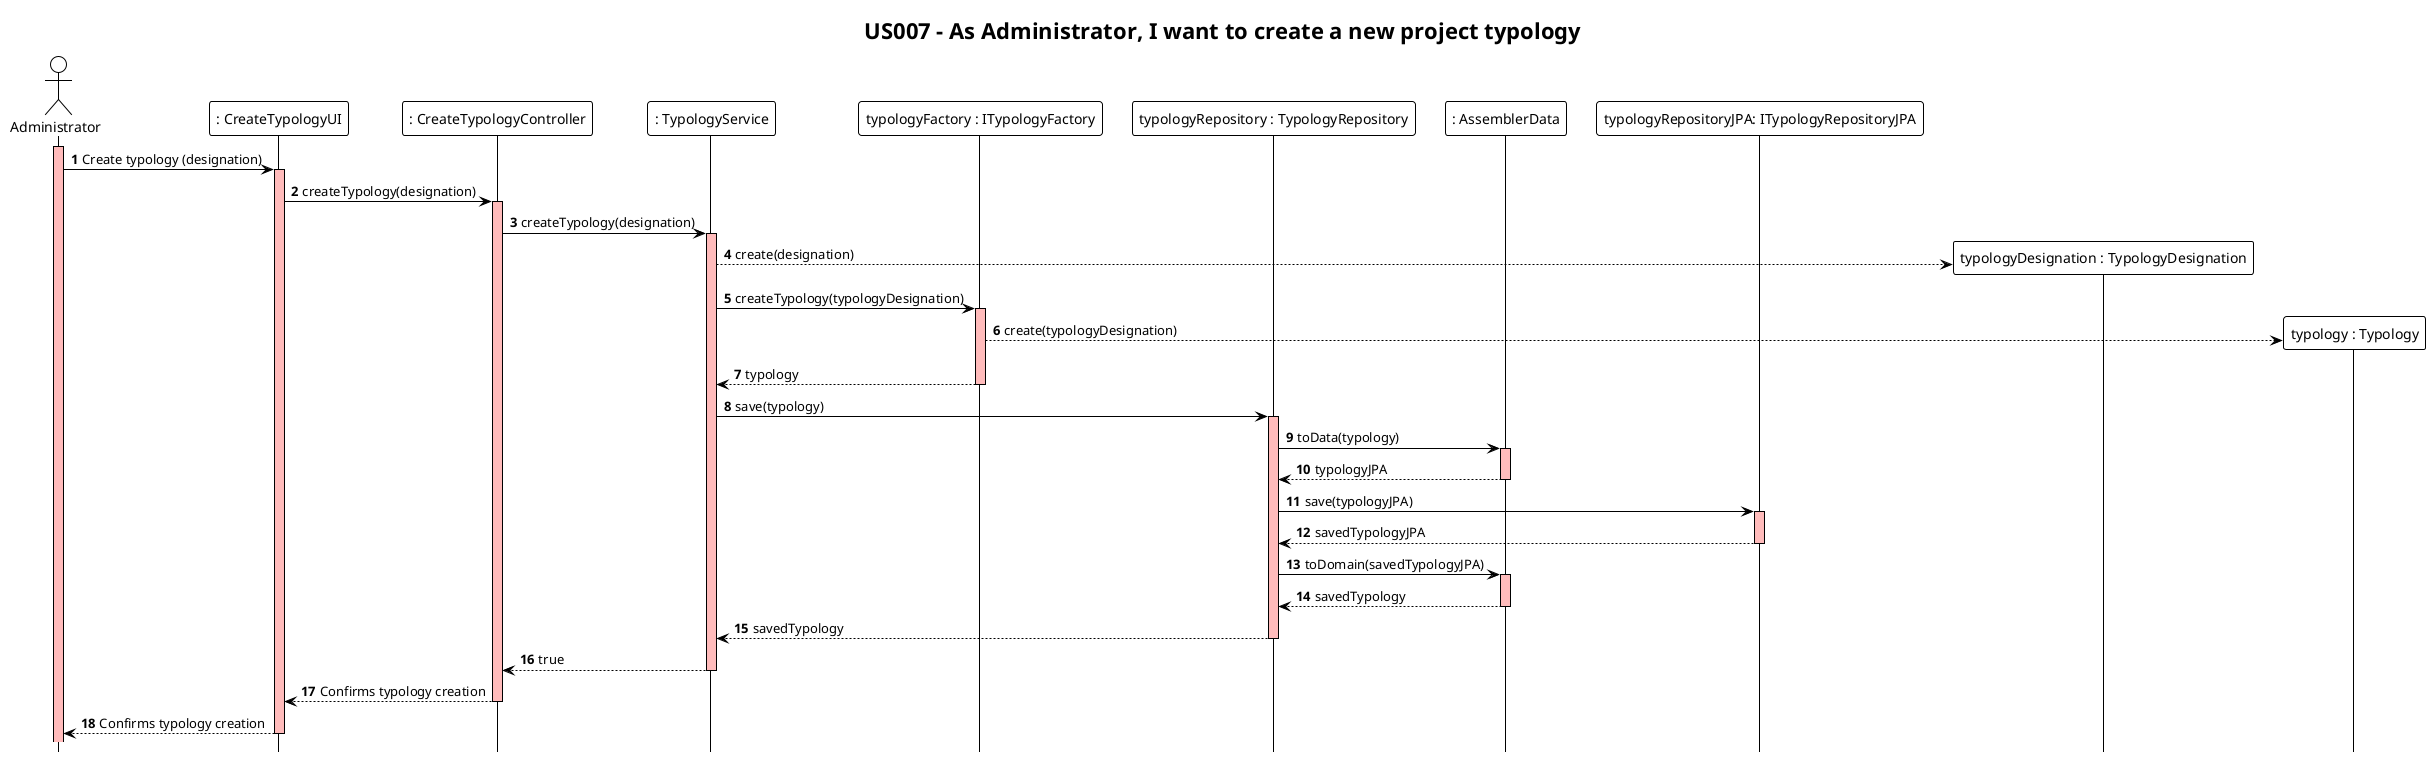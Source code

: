 @startuml
!theme plain
autonumber
hide footbox
title "US007 - As Administrator, I want to create a new project typology"

actor Administrator
participant ": CreateTypologyUI" as UI
participant ": CreateTypologyController" as Controller
participant ": TypologyService" as Service
participant "typologyFactory : ITypologyFactory" as Factory
participant "typologyRepository : TypologyRepository" as Repository
participant ": AssemblerData" as Assembler
participant "typologyRepositoryJPA: ITypologyRepositoryJPA" as RepositoryJPA

activate Administrator #FFBBBB
Administrator -> UI : Create typology (designation)

activate UI #FFBBBB
UI -> Controller : createTypology(designation)

activate Controller #FFBBBB
Controller -> Service : createTypology(designation)

activate Service #FFBBBB
Service --> "typologyDesignation : TypologyDesignation" ** : create(designation)

Service -> Factory : createTypology(typologyDesignation)
activate Factory #FFBBBB
Factory --> "typology : Typology" ** : create(typologyDesignation)
Factory --> Service : typology
deactivate Factory

Service -> Repository : save(typology)
activate Repository #FFBBBB


Repository -> Assembler : toData(typology)
activate Assembler #FFBBBB
Assembler --> Repository: typologyJPA
deactivate Assembler

Repository -> RepositoryJPA : save(typologyJPA)
activate RepositoryJPA #FFBBBB
RepositoryJPA --> Repository : savedTypologyJPA
deactivate RepositoryJPA
Repository -> Assembler : toDomain(savedTypologyJPA)
activate Assembler #FFBBBB
Assembler --> Repository : savedTypology
deactivate Assembler
Repository -->Service: savedTypology


deactivate Repository
Service --> Controller : true
deactivate Service
Controller --> UI : Confirms typology creation
deactivate Controller

UI --> Administrator : Confirms typology creation
deactivate UI

@enduml